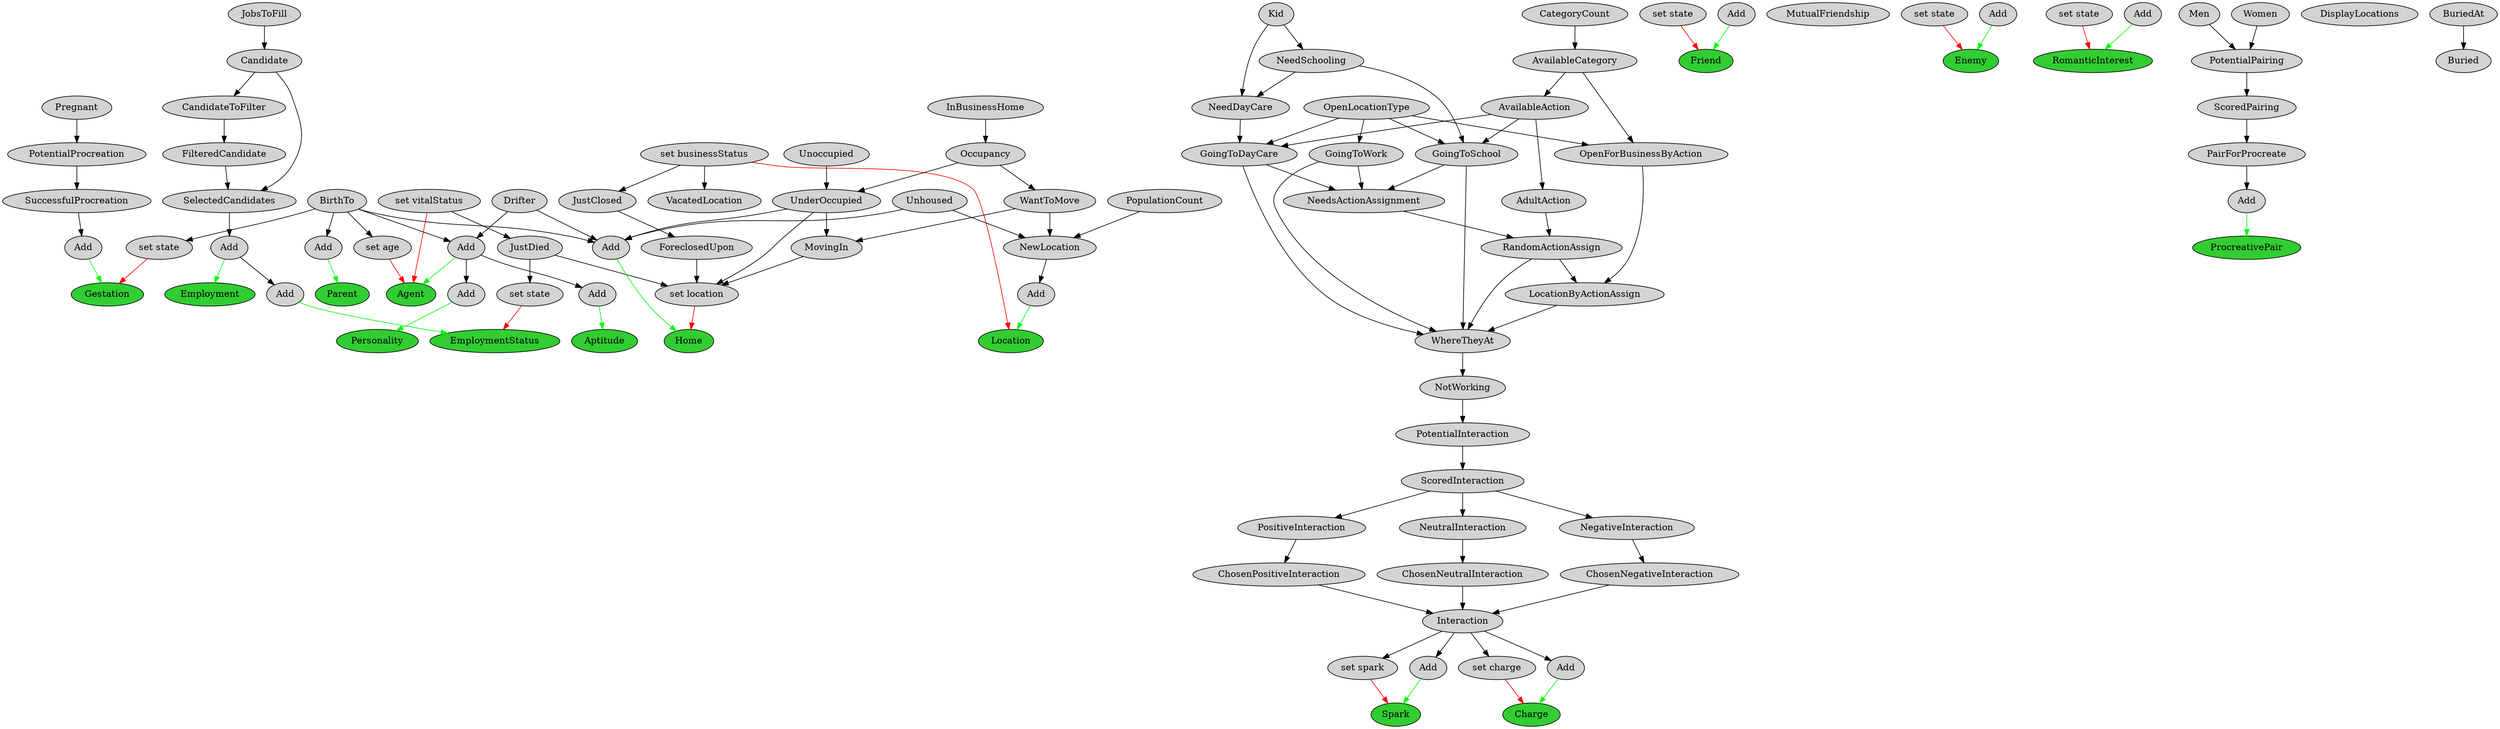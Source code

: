 digraph {
node [ style="filled"]
v0 [ label = "Agent" fillcolor="limegreen"];
v1 [ label = "set vitalStatus" rank="min"];
v2 [ label = "set age"];
v3 [ label = "BirthTo" rank="min"];
v4 [ label = "Add"];
v5 [ label = "Drifter" rank="min"];
v6 [ label = "Personality" fillcolor="limegreen"];
v7 [ label = "Add"];
v8 [ label = "Aptitude" fillcolor="limegreen"];
v9 [ label = "Add"];
v10 [ label = "PopulationCount" rank="min"];
v11 [ label = "JustDied"];
v12 [ label = "Spark" fillcolor="limegreen"];
v13 [ label = "set spark"];
v14 [ label = "Interaction"];
v15 [ label = "ChosenPositiveInteraction"];
v16 [ label = "PositiveInteraction"];
v17 [ label = "ScoredInteraction"];
v18 [ label = "PotentialInteraction"];
v19 [ label = "NotWorking"];
v20 [ label = "WhereTheyAt"];
v21 [ label = "GoingToSchool"];
v22 [ label = "AvailableAction"];
v23 [ label = "AvailableCategory"];
v24 [ label = "CategoryCount" rank="min"];
v25 [ label = "OpenLocationType" rank="min"];
v26 [ label = "NeedSchooling"];
v27 [ label = "Kid" rank="min"];
v28 [ label = "GoingToDayCare"];
v29 [ label = "NeedDayCare"];
v30 [ label = "GoingToWork"];
v31 [ label = "RandomActionAssign"];
v32 [ label = "AdultAction"];
v33 [ label = "NeedsActionAssignment"];
v34 [ label = "LocationByActionAssign"];
v35 [ label = "OpenForBusinessByAction"];
v36 [ label = "ChosenNeutralInteraction"];
v37 [ label = "NeutralInteraction"];
v38 [ label = "ChosenNegativeInteraction"];
v39 [ label = "NegativeInteraction"];
v40 [ label = "Add"];
v41 [ label = "Charge" fillcolor="limegreen"];
v42 [ label = "set charge"];
v43 [ label = "Add"];
v44 [ label = "Friend" fillcolor="limegreen"];
v45 [ label = "set state" rank="min"];
v46 [ label = "Add" rank="min"];
v47 [ label = "MutualFriendship" rank="min"];
v48 [ label = "Enemy" fillcolor="limegreen"];
v49 [ label = "set state" rank="min"];
v50 [ label = "Add" rank="min"];
v51 [ label = "RomanticInterest" fillcolor="limegreen"];
v52 [ label = "set state" rank="min"];
v53 [ label = "Add" rank="min"];
v54 [ label = "Parent" fillcolor="limegreen"];
v55 [ label = "Add"];
v56 [ label = "Men" rank="min"];
v57 [ label = "Women" rank="min"];
v58 [ label = "ProcreativePair" fillcolor="limegreen"];
v59 [ label = "Add"];
v60 [ label = "PairForProcreate"];
v61 [ label = "ScoredPairing"];
v62 [ label = "PotentialPairing"];
v63 [ label = "PotentialProcreation"];
v64 [ label = "Pregnant" rank="min"];
v65 [ label = "Gestation" fillcolor="limegreen"];
v66 [ label = "set state"];
v67 [ label = "Add"];
v68 [ label = "SuccessfulProcreation"];
v69 [ label = "Location" fillcolor="limegreen"];
v70 [ label = "set businessStatus" rank="min"];
v71 [ label = "Add"];
v72 [ label = "NewLocation"];
v73 [ label = "WantToMove"];
v74 [ label = "Occupancy"];
v75 [ label = "InBusinessHome" rank="min"];
v76 [ label = "Unhoused" rank="min"];
v77 [ label = "JustClosed"];
v78 [ label = "VacatedLocation"];
v79 [ label = "DisplayLocations" rank="min"];
v80 [ label = "Home" fillcolor="limegreen"];
v81 [ label = "set location"];
v82 [ label = "UnderOccupied"];
v83 [ label = "Unoccupied" rank="min"];
v84 [ label = "ForeclosedUpon"];
v85 [ label = "MovingIn"];
v86 [ label = "Add"];
v87 [ label = "BuriedAt" rank="min"];
v88 [ label = "Buried"];
v89 [ label = "Employment" fillcolor="limegreen"];
v90 [ label = "Add"];
v91 [ label = "SelectedCandidates"];
v92 [ label = "FilteredCandidate"];
v93 [ label = "CandidateToFilter"];
v94 [ label = "Candidate"];
v95 [ label = "JobsToFill" rank="min"];
v96 [ label = "EmploymentStatus" fillcolor="limegreen"];
v97 [ label = "set state"];
v98 [ label = "Add"];
v1 -> v0 [ color="red" ]
v2 -> v0 [ color="red" ]
v3 -> v2
v4 -> v0 [ color="green" ]
v5 -> v4
v3 -> v4
v7 -> v6 [ color="green" ]
v4 -> v7
v9 -> v8 [ color="green" ]
v4 -> v9
v1 -> v11
v13 -> v12 [ color="red" ]
v14 -> v13
v15 -> v14
v16 -> v15
v17 -> v16
v18 -> v17
v19 -> v18
v20 -> v19
v21 -> v20
v22 -> v21
v23 -> v22
v24 -> v23
v25 -> v21
v26 -> v21
v27 -> v26
v28 -> v20
v22 -> v28
v25 -> v28
v29 -> v28
v26 -> v29
v27 -> v29
v30 -> v20
v25 -> v30
v31 -> v20
v32 -> v31
v22 -> v32
v33 -> v31
v30 -> v33
v28 -> v33
v21 -> v33
v34 -> v20
v31 -> v34
v35 -> v34
v23 -> v35
v25 -> v35
v36 -> v14
v37 -> v36
v17 -> v37
v38 -> v14
v39 -> v38
v17 -> v39
v40 -> v12 [ color="green" ]
v14 -> v40
v42 -> v41 [ color="red" ]
v14 -> v42
v43 -> v41 [ color="green" ]
v14 -> v43
v45 -> v44 [ color="red" ]
v46 -> v44 [ color="green" ]
v49 -> v48 [ color="red" ]
v50 -> v48 [ color="green" ]
v52 -> v51 [ color="red" ]
v53 -> v51 [ color="green" ]
v55 -> v54 [ color="green" ]
v3 -> v55
v59 -> v58 [ color="green" ]
v60 -> v59
v61 -> v60
v62 -> v61
v57 -> v62
v56 -> v62
v64 -> v63
v66 -> v65 [ color="red" ]
v3 -> v66
v67 -> v65 [ color="green" ]
v68 -> v67
v63 -> v68
v70 -> v69 [ color="red" ]
v71 -> v69 [ color="green" ]
v72 -> v71
v73 -> v72
v74 -> v73
v75 -> v74
v76 -> v72
v10 -> v72
v70 -> v77
v70 -> v78
v81 -> v80 [ color="red" ]
v11 -> v81
v82 -> v81
v74 -> v82
v83 -> v82
v84 -> v81
v77 -> v84
v85 -> v81
v73 -> v85
v82 -> v85
v86 -> v80 [ color="green" ]
v3 -> v86
v82 -> v86
v5 -> v86
v76 -> v86
v87 -> v88
v90 -> v89 [ color="green" ]
v91 -> v90
v92 -> v91
v93 -> v92
v94 -> v93
v95 -> v94
v94 -> v91
v97 -> v96 [ color="red" ]
v11 -> v97
v98 -> v96 [ color="green" ]
v90 -> v98
}
